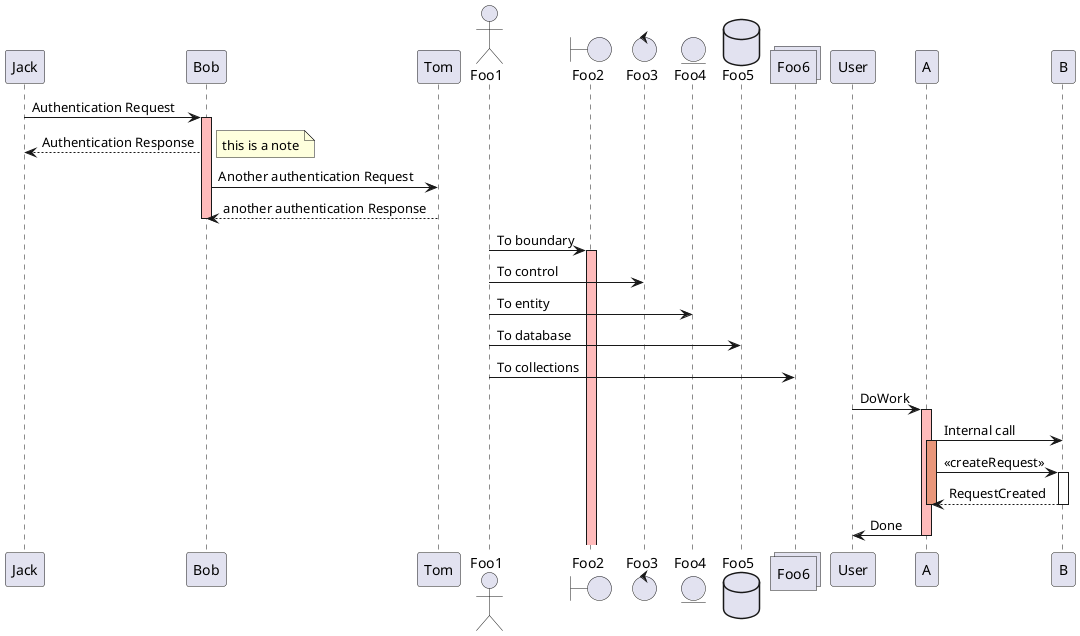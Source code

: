 @startuml
Jack -> Bob: Authentication Request
activate Bob #FFBBBB
Bob --> Jack: Authentication Response
note right: this is a note
Bob -> Tom: Another authentication Request
Bob <-- Tom: another authentication Response
deactivate Bob

actor Foo1
boundary Foo2
control Foo3
entity Foo4
database Foo5
collections Foo6
Foo1 -> Foo2 : To boundary
activate Foo2 #FFBBBB
Foo1 -> Foo3 : To control
Foo1 -> Foo4 : To entity
Foo1 -> Foo5 : To database
Foo1 -> Foo6 : To collections

participant User

User -> A: DoWork
activate A #FFBBBB

A -> B: Internal call
activate A #DarkSalmon

A -> B: << createRequest >>
activate B

B --> A: RequestCreated
deactivate B
deactivate A
A -> User: Done
deactivate A
@enduml
